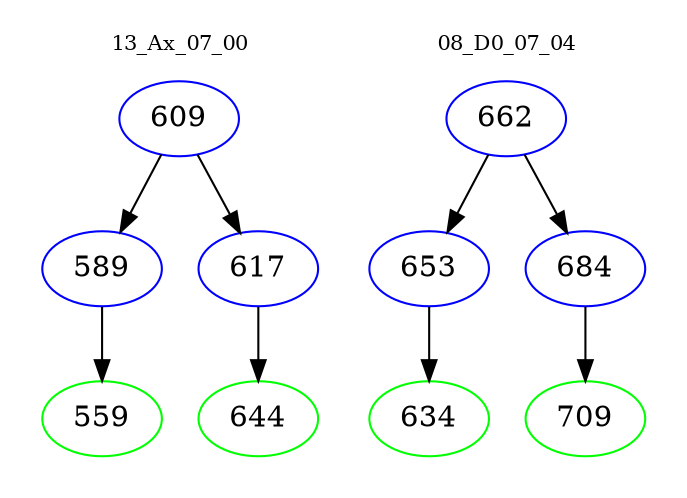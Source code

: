 digraph{
subgraph cluster_0 {
color = white
label = "13_Ax_07_00";
fontsize=10;
T0_609 [label="609", color="blue"]
T0_609 -> T0_589 [color="black"]
T0_589 [label="589", color="blue"]
T0_589 -> T0_559 [color="black"]
T0_559 [label="559", color="green"]
T0_609 -> T0_617 [color="black"]
T0_617 [label="617", color="blue"]
T0_617 -> T0_644 [color="black"]
T0_644 [label="644", color="green"]
}
subgraph cluster_1 {
color = white
label = "08_D0_07_04";
fontsize=10;
T1_662 [label="662", color="blue"]
T1_662 -> T1_653 [color="black"]
T1_653 [label="653", color="blue"]
T1_653 -> T1_634 [color="black"]
T1_634 [label="634", color="green"]
T1_662 -> T1_684 [color="black"]
T1_684 [label="684", color="blue"]
T1_684 -> T1_709 [color="black"]
T1_709 [label="709", color="green"]
}
}
